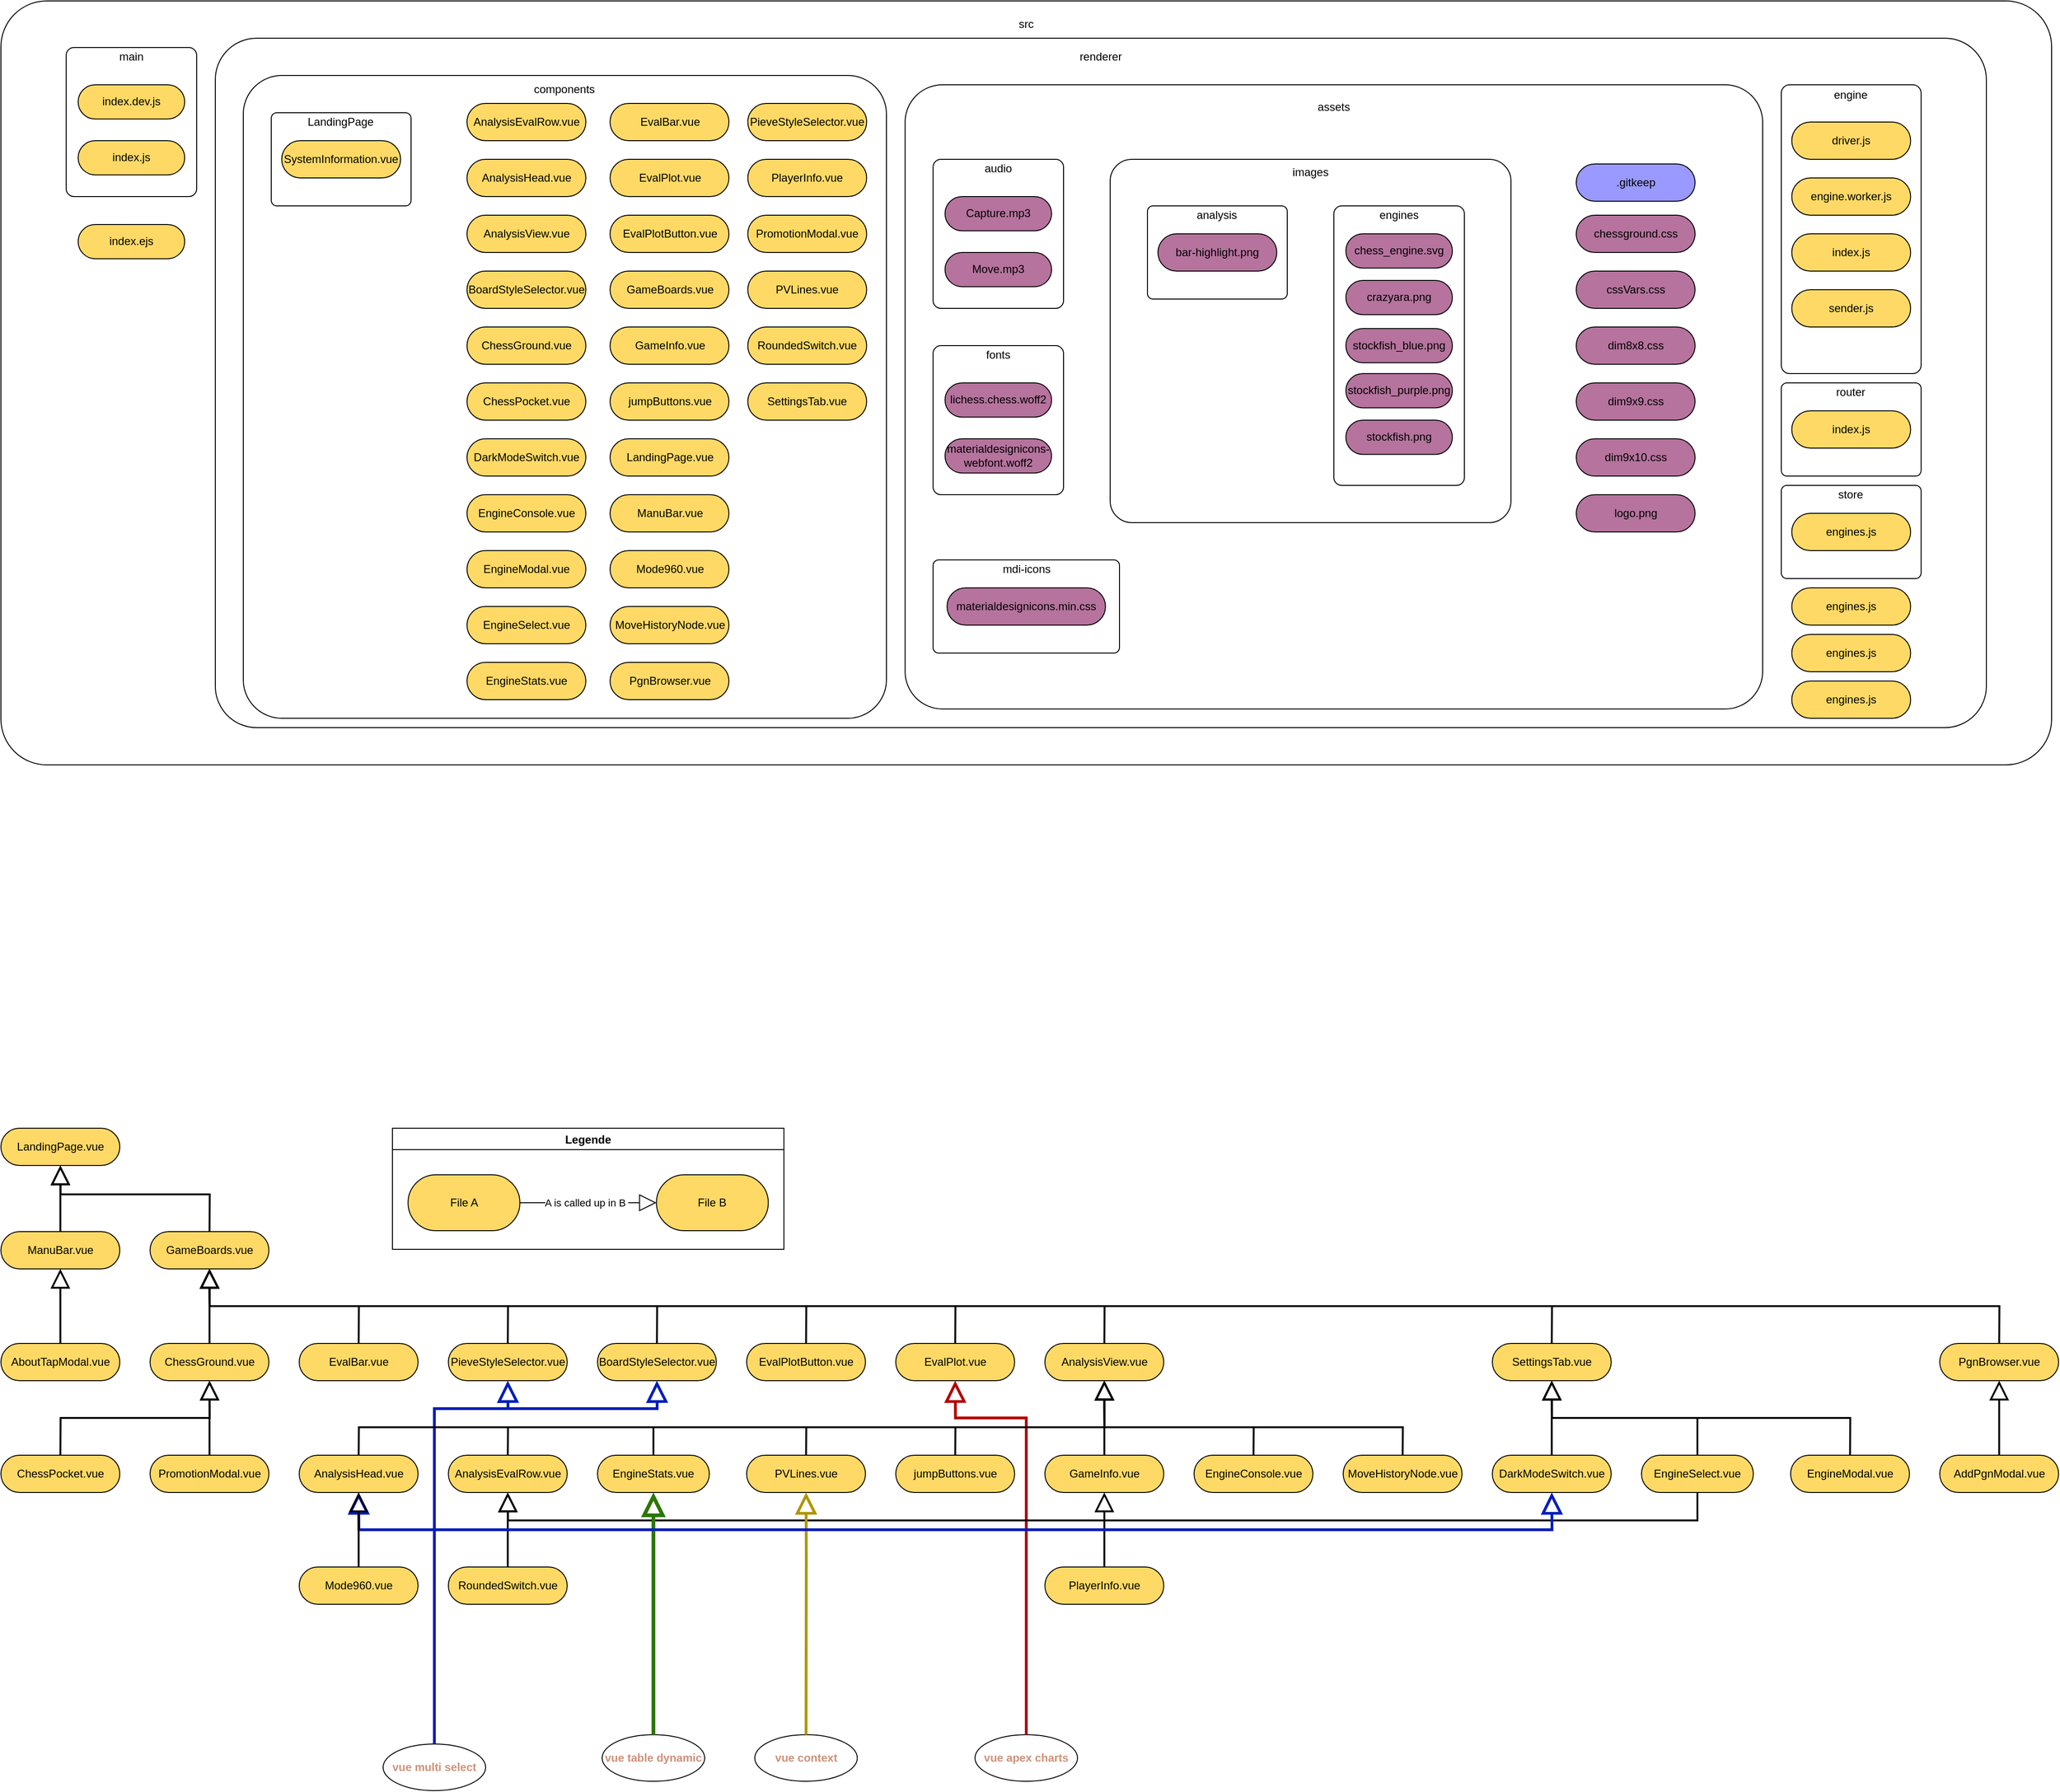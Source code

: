 <mxfile version="16.0.0" type="device"><diagram id="uIPa8uppEFrATZQQPOBG" name="Page-1"><mxGraphModel dx="2370" dy="1442" grid="1" gridSize="10" guides="1" tooltips="1" connect="1" arrows="1" fold="1" page="1" pageScale="1" pageWidth="827" pageHeight="1169" math="0" shadow="0"><root><mxCell id="0"/><mxCell id="1" parent="0"/><mxCell id="o1fImcMH-yQ7NMt-yAfx-28" value="dd" style="group" parent="1" vertex="1" connectable="0"><mxGeometry x="40" y="30" width="2200" height="820" as="geometry"/></mxCell><mxCell id="o1fImcMH-yQ7NMt-yAfx-29" value="" style="rounded=1;whiteSpace=wrap;html=1;arcSize=6;" parent="o1fImcMH-yQ7NMt-yAfx-28" vertex="1"><mxGeometry width="2200" height="820" as="geometry"/></mxCell><mxCell id="o1fImcMH-yQ7NMt-yAfx-30" value="src" style="text;html=1;strokeColor=none;fillColor=none;align=center;verticalAlign=middle;whiteSpace=wrap;rounded=0;" parent="o1fImcMH-yQ7NMt-yAfx-28" vertex="1"><mxGeometry x="359.18" y="0.01" width="1481.63" height="49.99" as="geometry"/></mxCell><mxCell id="-l9EattCF8d1hs5fJANZ-26" value="" style="group;fillColor=#FFFFFF;" parent="o1fImcMH-yQ7NMt-yAfx-28" vertex="1" connectable="0"><mxGeometry x="70" y="50" width="140" height="160" as="geometry"/></mxCell><mxCell id="-l9EattCF8d1hs5fJANZ-27" value="" style="rounded=1;whiteSpace=wrap;html=1;arcSize=6;fillColor=#FFFFFF;" parent="-l9EattCF8d1hs5fJANZ-26" vertex="1"><mxGeometry width="140" height="160" as="geometry"/></mxCell><mxCell id="-l9EattCF8d1hs5fJANZ-28" value="main" style="text;html=1;strokeColor=none;fillColor=none;align=center;verticalAlign=middle;whiteSpace=wrap;rounded=0;" parent="-l9EattCF8d1hs5fJANZ-26" vertex="1"><mxGeometry x="22.86" width="94.29" height="20" as="geometry"/></mxCell><mxCell id="-l9EattCF8d1hs5fJANZ-29" value="index.dev.js" style="rounded=1;whiteSpace=wrap;html=1;arcSize=50;fillColor=#FFD966;" parent="-l9EattCF8d1hs5fJANZ-26" vertex="1"><mxGeometry x="12.857" y="40.003" width="114.286" height="36.71" as="geometry"/></mxCell><mxCell id="-l9EattCF8d1hs5fJANZ-30" value="index.js" style="rounded=1;whiteSpace=wrap;html=1;arcSize=50;fillColor=#FFD966;" parent="-l9EattCF8d1hs5fJANZ-26" vertex="1"><mxGeometry x="12.857" y="99.996" width="114.286" height="36.71" as="geometry"/></mxCell><mxCell id="o1fImcMH-yQ7NMt-yAfx-1" value="w" style="group" parent="o1fImcMH-yQ7NMt-yAfx-28" vertex="1" connectable="0"><mxGeometry x="230" y="40" width="1900" height="740" as="geometry"/></mxCell><mxCell id="o1fImcMH-yQ7NMt-yAfx-2" value="" style="rounded=1;whiteSpace=wrap;html=1;arcSize=6;" parent="o1fImcMH-yQ7NMt-yAfx-1" vertex="1"><mxGeometry width="1900" height="740.0" as="geometry"/></mxCell><mxCell id="o1fImcMH-yQ7NMt-yAfx-3" value="renderer" style="text;html=1;strokeColor=none;fillColor=none;align=center;verticalAlign=middle;whiteSpace=wrap;rounded=0;" parent="o1fImcMH-yQ7NMt-yAfx-1" vertex="1"><mxGeometry x="310.2" y="0.01" width="1279.59" height="39.99" as="geometry"/></mxCell><mxCell id="-l9EattCF8d1hs5fJANZ-31" value="" style="group;fillColor=#FFFFFF;" parent="o1fImcMH-yQ7NMt-yAfx-1" vertex="1" connectable="0"><mxGeometry x="1680" y="480" width="150" height="100" as="geometry"/></mxCell><mxCell id="-l9EattCF8d1hs5fJANZ-32" value="" style="rounded=1;whiteSpace=wrap;html=1;arcSize=6;fillColor=#FFFFFF;" parent="-l9EattCF8d1hs5fJANZ-31" vertex="1"><mxGeometry width="150" height="100" as="geometry"/></mxCell><mxCell id="-l9EattCF8d1hs5fJANZ-33" value="store" style="text;html=1;strokeColor=none;fillColor=none;align=center;verticalAlign=middle;whiteSpace=wrap;rounded=0;" parent="-l9EattCF8d1hs5fJANZ-31" vertex="1"><mxGeometry x="24.49" width="101.02" height="20" as="geometry"/></mxCell><mxCell id="-l9EattCF8d1hs5fJANZ-34" value="engines.js" style="rounded=1;whiteSpace=wrap;html=1;arcSize=50;fillColor=#FFD966;" parent="-l9EattCF8d1hs5fJANZ-31" vertex="1"><mxGeometry x="11.25" y="30" width="127.5" height="40" as="geometry"/></mxCell><mxCell id="-l9EattCF8d1hs5fJANZ-38" value="" style="group;fillColor=#FFFFFF;" parent="o1fImcMH-yQ7NMt-yAfx-1" vertex="1" connectable="0"><mxGeometry x="1680" y="370" width="150" height="100" as="geometry"/></mxCell><mxCell id="-l9EattCF8d1hs5fJANZ-39" value="" style="rounded=1;whiteSpace=wrap;html=1;arcSize=6;fillColor=#FFFFFF;" parent="-l9EattCF8d1hs5fJANZ-38" vertex="1"><mxGeometry width="150" height="100" as="geometry"/></mxCell><mxCell id="-l9EattCF8d1hs5fJANZ-40" value="router" style="text;html=1;strokeColor=none;fillColor=none;align=center;verticalAlign=middle;whiteSpace=wrap;rounded=0;" parent="-l9EattCF8d1hs5fJANZ-38" vertex="1"><mxGeometry x="24.49" width="101.02" height="20" as="geometry"/></mxCell><mxCell id="-l9EattCF8d1hs5fJANZ-41" value="index.js" style="rounded=1;whiteSpace=wrap;html=1;arcSize=50;fillColor=#FFD966;" parent="-l9EattCF8d1hs5fJANZ-38" vertex="1"><mxGeometry x="11.25" y="30" width="127.5" height="40" as="geometry"/></mxCell><mxCell id="-l9EattCF8d1hs5fJANZ-42" value="" style="group;fillColor=#FFFFFF;" parent="o1fImcMH-yQ7NMt-yAfx-1" vertex="1" connectable="0"><mxGeometry x="1680" y="50" width="150" height="310" as="geometry"/></mxCell><mxCell id="-l9EattCF8d1hs5fJANZ-43" value="" style="rounded=1;whiteSpace=wrap;html=1;arcSize=6;fillColor=#FFFFFF;" parent="-l9EattCF8d1hs5fJANZ-42" vertex="1"><mxGeometry width="150" height="310" as="geometry"/></mxCell><mxCell id="-l9EattCF8d1hs5fJANZ-44" value="engine" style="text;html=1;strokeColor=none;fillColor=none;align=center;verticalAlign=middle;whiteSpace=wrap;rounded=0;" parent="-l9EattCF8d1hs5fJANZ-42" vertex="1"><mxGeometry x="24.49" y="0.004" width="101.02" height="21.922" as="geometry"/></mxCell><mxCell id="-l9EattCF8d1hs5fJANZ-55" value="driver.js" style="rounded=1;whiteSpace=wrap;html=1;arcSize=50;fillColor=#FFD966;" parent="-l9EattCF8d1hs5fJANZ-42" vertex="1"><mxGeometry x="11.25" y="40" width="127.5" height="40" as="geometry"/></mxCell><mxCell id="-l9EattCF8d1hs5fJANZ-56" value="engine.worker.js" style="rounded=1;whiteSpace=wrap;html=1;arcSize=50;fillColor=#FFD966;" parent="-l9EattCF8d1hs5fJANZ-42" vertex="1"><mxGeometry x="11.25" y="100" width="127.5" height="40" as="geometry"/></mxCell><mxCell id="-l9EattCF8d1hs5fJANZ-57" value="index.js" style="rounded=1;whiteSpace=wrap;html=1;arcSize=50;fillColor=#FFD966;" parent="-l9EattCF8d1hs5fJANZ-42" vertex="1"><mxGeometry x="11.25" y="160" width="127.5" height="40" as="geometry"/></mxCell><mxCell id="-l9EattCF8d1hs5fJANZ-58" value="sender.js" style="rounded=1;whiteSpace=wrap;html=1;arcSize=50;fillColor=#FFD966;" parent="-l9EattCF8d1hs5fJANZ-42" vertex="1"><mxGeometry x="11.25" y="220" width="127.5" height="40" as="geometry"/></mxCell><mxCell id="-l9EattCF8d1hs5fJANZ-94" value="" style="group;fillColor=#FFFFFF;" parent="o1fImcMH-yQ7NMt-yAfx-1" vertex="1" connectable="0"><mxGeometry x="30" y="40" width="690" height="690" as="geometry"/></mxCell><mxCell id="-l9EattCF8d1hs5fJANZ-95" value="" style="rounded=1;whiteSpace=wrap;html=1;arcSize=6;fillColor=#FFFFFF;" parent="-l9EattCF8d1hs5fJANZ-94" vertex="1"><mxGeometry width="690" height="690" as="geometry"/></mxCell><mxCell id="-l9EattCF8d1hs5fJANZ-96" value="components" style="text;html=1;strokeColor=none;fillColor=none;align=center;verticalAlign=middle;whiteSpace=wrap;rounded=0;" parent="-l9EattCF8d1hs5fJANZ-94" vertex="1"><mxGeometry x="183.37" width="323.27" height="29.99" as="geometry"/></mxCell><mxCell id="-l9EattCF8d1hs5fJANZ-65" value="AnalysisEvalRow.vue" style="rounded=1;whiteSpace=wrap;html=1;arcSize=50;fillColor=#FFD966;" parent="-l9EattCF8d1hs5fJANZ-94" vertex="1"><mxGeometry x="240" y="30" width="127.5" height="40" as="geometry"/></mxCell><mxCell id="-l9EattCF8d1hs5fJANZ-66" value="AnalysisHead.vue" style="rounded=1;whiteSpace=wrap;html=1;arcSize=50;fillColor=#FFD966;" parent="-l9EattCF8d1hs5fJANZ-94" vertex="1"><mxGeometry x="240" y="90" width="127.5" height="40" as="geometry"/></mxCell><mxCell id="-l9EattCF8d1hs5fJANZ-67" value="AnalysisView.vue" style="rounded=1;whiteSpace=wrap;html=1;arcSize=50;fillColor=#FFD966;" parent="-l9EattCF8d1hs5fJANZ-94" vertex="1"><mxGeometry x="240" y="150" width="127.5" height="40" as="geometry"/></mxCell><mxCell id="-l9EattCF8d1hs5fJANZ-68" value="BoardStyleSelector.vue" style="rounded=1;whiteSpace=wrap;html=1;arcSize=50;fillColor=#FFD966;" parent="-l9EattCF8d1hs5fJANZ-94" vertex="1"><mxGeometry x="240" y="210" width="127.5" height="40" as="geometry"/></mxCell><mxCell id="-l9EattCF8d1hs5fJANZ-69" value="ChessGround.vue" style="rounded=1;whiteSpace=wrap;html=1;arcSize=50;fillColor=#FFD966;" parent="-l9EattCF8d1hs5fJANZ-94" vertex="1"><mxGeometry x="240" y="270" width="127.5" height="40" as="geometry"/></mxCell><mxCell id="-l9EattCF8d1hs5fJANZ-70" value="ChessPocket.vue" style="rounded=1;whiteSpace=wrap;html=1;arcSize=50;fillColor=#FFD966;" parent="-l9EattCF8d1hs5fJANZ-94" vertex="1"><mxGeometry x="240" y="330" width="127.5" height="40" as="geometry"/></mxCell><mxCell id="-l9EattCF8d1hs5fJANZ-71" value="DarkModeSwitch.vue" style="rounded=1;whiteSpace=wrap;html=1;arcSize=50;fillColor=#FFD966;" parent="-l9EattCF8d1hs5fJANZ-94" vertex="1"><mxGeometry x="240" y="390" width="127.5" height="40" as="geometry"/></mxCell><mxCell id="-l9EattCF8d1hs5fJANZ-72" value="EngineConsole.vue" style="rounded=1;whiteSpace=wrap;html=1;arcSize=50;fillColor=#FFD966;" parent="-l9EattCF8d1hs5fJANZ-94" vertex="1"><mxGeometry x="240" y="450" width="127.5" height="40" as="geometry"/></mxCell><mxCell id="-l9EattCF8d1hs5fJANZ-73" value="EngineModal.vue" style="rounded=1;whiteSpace=wrap;html=1;arcSize=50;fillColor=#FFD966;" parent="-l9EattCF8d1hs5fJANZ-94" vertex="1"><mxGeometry x="240" y="510" width="127.5" height="40" as="geometry"/></mxCell><mxCell id="-l9EattCF8d1hs5fJANZ-74" value="EngineSelect.vue" style="rounded=1;whiteSpace=wrap;html=1;arcSize=50;fillColor=#FFD966;" parent="-l9EattCF8d1hs5fJANZ-94" vertex="1"><mxGeometry x="240" y="570" width="127.5" height="40" as="geometry"/></mxCell><mxCell id="-l9EattCF8d1hs5fJANZ-75" value="EngineStats.vue" style="rounded=1;whiteSpace=wrap;html=1;arcSize=50;fillColor=#FFD966;" parent="-l9EattCF8d1hs5fJANZ-94" vertex="1"><mxGeometry x="240" y="630" width="127.5" height="40" as="geometry"/></mxCell><mxCell id="-l9EattCF8d1hs5fJANZ-76" value="EvalBar.vue" style="rounded=1;whiteSpace=wrap;html=1;arcSize=50;fillColor=#FFD966;" parent="-l9EattCF8d1hs5fJANZ-94" vertex="1"><mxGeometry x="393.5" y="30" width="127.5" height="40" as="geometry"/></mxCell><mxCell id="-l9EattCF8d1hs5fJANZ-77" value="EvalPlot.vue" style="rounded=1;whiteSpace=wrap;html=1;arcSize=50;fillColor=#FFD966;" parent="-l9EattCF8d1hs5fJANZ-94" vertex="1"><mxGeometry x="393.5" y="90" width="127.5" height="40" as="geometry"/></mxCell><mxCell id="-l9EattCF8d1hs5fJANZ-78" value="EvalPlotButton.vue" style="rounded=1;whiteSpace=wrap;html=1;arcSize=50;fillColor=#FFD966;" parent="-l9EattCF8d1hs5fJANZ-94" vertex="1"><mxGeometry x="393.5" y="150" width="127.5" height="40" as="geometry"/></mxCell><mxCell id="-l9EattCF8d1hs5fJANZ-79" value="GameBoards.vue" style="rounded=1;whiteSpace=wrap;html=1;arcSize=50;fillColor=#FFD966;" parent="-l9EattCF8d1hs5fJANZ-94" vertex="1"><mxGeometry x="393.5" y="210" width="127.5" height="40" as="geometry"/></mxCell><mxCell id="-l9EattCF8d1hs5fJANZ-80" value="GameInfo.vue" style="rounded=1;whiteSpace=wrap;html=1;arcSize=50;fillColor=#FFD966;" parent="-l9EattCF8d1hs5fJANZ-94" vertex="1"><mxGeometry x="393.5" y="270" width="127.5" height="40" as="geometry"/></mxCell><mxCell id="-l9EattCF8d1hs5fJANZ-81" value="jumpButtons.vue" style="rounded=1;whiteSpace=wrap;html=1;arcSize=50;fillColor=#FFD966;" parent="-l9EattCF8d1hs5fJANZ-94" vertex="1"><mxGeometry x="393.5" y="330" width="127.5" height="40" as="geometry"/></mxCell><mxCell id="-l9EattCF8d1hs5fJANZ-82" value="LandingPage.vue" style="rounded=1;whiteSpace=wrap;html=1;arcSize=50;fillColor=#FFD966;" parent="-l9EattCF8d1hs5fJANZ-94" vertex="1"><mxGeometry x="393.5" y="390" width="127.5" height="40" as="geometry"/></mxCell><mxCell id="-l9EattCF8d1hs5fJANZ-83" value="ManuBar.vue" style="rounded=1;whiteSpace=wrap;html=1;arcSize=50;fillColor=#FFD966;" parent="-l9EattCF8d1hs5fJANZ-94" vertex="1"><mxGeometry x="393.5" y="450" width="127.5" height="40" as="geometry"/></mxCell><mxCell id="-l9EattCF8d1hs5fJANZ-84" value="Mode960.vue" style="rounded=1;whiteSpace=wrap;html=1;arcSize=50;fillColor=#FFD966;" parent="-l9EattCF8d1hs5fJANZ-94" vertex="1"><mxGeometry x="393.5" y="510" width="127.5" height="40" as="geometry"/></mxCell><mxCell id="-l9EattCF8d1hs5fJANZ-85" value="MoveHistoryNode.vue" style="rounded=1;whiteSpace=wrap;html=1;arcSize=50;fillColor=#FFD966;" parent="-l9EattCF8d1hs5fJANZ-94" vertex="1"><mxGeometry x="393.5" y="570" width="127.5" height="40" as="geometry"/></mxCell><mxCell id="-l9EattCF8d1hs5fJANZ-86" value="PgnBrowser.vue" style="rounded=1;whiteSpace=wrap;html=1;arcSize=50;fillColor=#FFD966;" parent="-l9EattCF8d1hs5fJANZ-94" vertex="1"><mxGeometry x="393.5" y="630" width="127.5" height="40" as="geometry"/></mxCell><mxCell id="-l9EattCF8d1hs5fJANZ-87" value="PieveStyleSelector.vue" style="rounded=1;whiteSpace=wrap;html=1;arcSize=50;fillColor=#FFD966;" parent="-l9EattCF8d1hs5fJANZ-94" vertex="1"><mxGeometry x="541.25" y="30" width="127.5" height="40" as="geometry"/></mxCell><mxCell id="-l9EattCF8d1hs5fJANZ-88" value="PlayerInfo.vue" style="rounded=1;whiteSpace=wrap;html=1;arcSize=50;fillColor=#FFD966;" parent="-l9EattCF8d1hs5fJANZ-94" vertex="1"><mxGeometry x="541.25" y="90" width="127.5" height="40" as="geometry"/></mxCell><mxCell id="-l9EattCF8d1hs5fJANZ-89" value="PromotionModal.vue" style="rounded=1;whiteSpace=wrap;html=1;arcSize=50;fillColor=#FFD966;" parent="-l9EattCF8d1hs5fJANZ-94" vertex="1"><mxGeometry x="541.25" y="150" width="127.5" height="40" as="geometry"/></mxCell><mxCell id="-l9EattCF8d1hs5fJANZ-90" value="PVLines.vue" style="rounded=1;whiteSpace=wrap;html=1;arcSize=50;fillColor=#FFD966;" parent="-l9EattCF8d1hs5fJANZ-94" vertex="1"><mxGeometry x="541.25" y="210" width="127.5" height="40" as="geometry"/></mxCell><mxCell id="-l9EattCF8d1hs5fJANZ-91" value="RoundedSwitch.vue" style="rounded=1;whiteSpace=wrap;html=1;arcSize=50;fillColor=#FFD966;" parent="-l9EattCF8d1hs5fJANZ-94" vertex="1"><mxGeometry x="541.25" y="270" width="127.5" height="40" as="geometry"/></mxCell><mxCell id="-l9EattCF8d1hs5fJANZ-92" value="SettingsTab.vue" style="rounded=1;whiteSpace=wrap;html=1;arcSize=50;fillColor=#FFD966;" parent="-l9EattCF8d1hs5fJANZ-94" vertex="1"><mxGeometry x="541.25" y="330" width="127.5" height="40" as="geometry"/></mxCell><mxCell id="-l9EattCF8d1hs5fJANZ-60" value="" style="group;fillColor=#FFFFFF;" parent="-l9EattCF8d1hs5fJANZ-94" vertex="1" connectable="0"><mxGeometry x="30" y="40" width="150" height="100" as="geometry"/></mxCell><mxCell id="-l9EattCF8d1hs5fJANZ-61" value="" style="rounded=1;whiteSpace=wrap;html=1;arcSize=6;fillColor=#FFFFFF;" parent="-l9EattCF8d1hs5fJANZ-60" vertex="1"><mxGeometry width="150" height="100" as="geometry"/></mxCell><mxCell id="-l9EattCF8d1hs5fJANZ-62" value="LandingPage" style="text;html=1;strokeColor=none;fillColor=none;align=center;verticalAlign=middle;whiteSpace=wrap;rounded=0;" parent="-l9EattCF8d1hs5fJANZ-60" vertex="1"><mxGeometry x="24.49" width="101.02" height="20" as="geometry"/></mxCell><mxCell id="-l9EattCF8d1hs5fJANZ-63" value="SystemInformation.vue" style="rounded=1;whiteSpace=wrap;html=1;arcSize=50;fillColor=#FFD966;" parent="-l9EattCF8d1hs5fJANZ-60" vertex="1"><mxGeometry x="11.25" y="30" width="127.5" height="40" as="geometry"/></mxCell><mxCell id="-l9EattCF8d1hs5fJANZ-173" value="" style="group;fillColor=#FFFFFF;" parent="o1fImcMH-yQ7NMt-yAfx-1" vertex="1" connectable="0"><mxGeometry x="740" y="50" width="920" height="670" as="geometry"/></mxCell><mxCell id="-l9EattCF8d1hs5fJANZ-174" value="" style="rounded=1;whiteSpace=wrap;html=1;arcSize=6;fillColor=#FFFFFF;" parent="-l9EattCF8d1hs5fJANZ-173" vertex="1"><mxGeometry width="920" height="670" as="geometry"/></mxCell><mxCell id="-l9EattCF8d1hs5fJANZ-175" value="assets" style="text;html=1;strokeColor=none;fillColor=none;align=center;verticalAlign=middle;whiteSpace=wrap;rounded=0;" parent="-l9EattCF8d1hs5fJANZ-173" vertex="1"><mxGeometry x="150.204" y="0.008" width="619.592" height="47.38" as="geometry"/></mxCell><mxCell id="-l9EattCF8d1hs5fJANZ-132" value="" style="group;fillColor=#FFFFFF;" parent="-l9EattCF8d1hs5fJANZ-173" vertex="1" connectable="0"><mxGeometry x="30" y="80" width="140" height="160" as="geometry"/></mxCell><mxCell id="-l9EattCF8d1hs5fJANZ-133" value="" style="rounded=1;whiteSpace=wrap;html=1;arcSize=6;fillColor=#FFFFFF;" parent="-l9EattCF8d1hs5fJANZ-132" vertex="1"><mxGeometry width="140" height="160" as="geometry"/></mxCell><mxCell id="-l9EattCF8d1hs5fJANZ-134" value="audio" style="text;html=1;strokeColor=none;fillColor=none;align=center;verticalAlign=middle;whiteSpace=wrap;rounded=0;" parent="-l9EattCF8d1hs5fJANZ-132" vertex="1"><mxGeometry x="22.86" width="94.29" height="20" as="geometry"/></mxCell><mxCell id="-l9EattCF8d1hs5fJANZ-135" value="Capture.mp3" style="rounded=1;whiteSpace=wrap;html=1;arcSize=50;fillColor=#B5739D;" parent="-l9EattCF8d1hs5fJANZ-132" vertex="1"><mxGeometry x="12.857" y="40.003" width="114.286" height="36.71" as="geometry"/></mxCell><mxCell id="-l9EattCF8d1hs5fJANZ-136" value="Move.mp3" style="rounded=1;whiteSpace=wrap;html=1;arcSize=50;fillColor=#B5739D;" parent="-l9EattCF8d1hs5fJANZ-132" vertex="1"><mxGeometry x="12.857" y="99.996" width="114.286" height="36.71" as="geometry"/></mxCell><mxCell id="-l9EattCF8d1hs5fJANZ-142" value="" style="group;fillColor=#FFFFFF;" parent="-l9EattCF8d1hs5fJANZ-173" vertex="1" connectable="0"><mxGeometry x="30" y="280" width="140" height="160" as="geometry"/></mxCell><mxCell id="-l9EattCF8d1hs5fJANZ-143" value="" style="rounded=1;whiteSpace=wrap;html=1;arcSize=6;fillColor=#FFFFFF;" parent="-l9EattCF8d1hs5fJANZ-142" vertex="1"><mxGeometry width="140" height="160" as="geometry"/></mxCell><mxCell id="-l9EattCF8d1hs5fJANZ-144" value="fonts" style="text;html=1;strokeColor=none;fillColor=none;align=center;verticalAlign=middle;whiteSpace=wrap;rounded=0;" parent="-l9EattCF8d1hs5fJANZ-142" vertex="1"><mxGeometry x="22.86" width="94.29" height="20" as="geometry"/></mxCell><mxCell id="-l9EattCF8d1hs5fJANZ-145" value="lichess.chess.woff2" style="rounded=1;whiteSpace=wrap;html=1;arcSize=50;fillColor=#B5739D;" parent="-l9EattCF8d1hs5fJANZ-142" vertex="1"><mxGeometry x="12.857" y="40.003" width="114.286" height="36.71" as="geometry"/></mxCell><mxCell id="-l9EattCF8d1hs5fJANZ-146" value="materialdesignicons-webfont.woff2" style="rounded=1;whiteSpace=wrap;html=1;arcSize=50;fillColor=#B5739D;" parent="-l9EattCF8d1hs5fJANZ-142" vertex="1"><mxGeometry x="12.857" y="99.996" width="114.286" height="36.71" as="geometry"/></mxCell><mxCell id="-l9EattCF8d1hs5fJANZ-170" value="" style="group;fillColor=#FFFFFF;" parent="-l9EattCF8d1hs5fJANZ-173" vertex="1" connectable="0"><mxGeometry x="220" y="80" width="430" height="390" as="geometry"/></mxCell><mxCell id="-l9EattCF8d1hs5fJANZ-171" value="" style="rounded=1;whiteSpace=wrap;html=1;arcSize=6;fillColor=#FFFFFF;" parent="-l9EattCF8d1hs5fJANZ-170" vertex="1"><mxGeometry width="430" height="390" as="geometry"/></mxCell><mxCell id="-l9EattCF8d1hs5fJANZ-172" value="images" style="text;html=1;strokeColor=none;fillColor=none;align=center;verticalAlign=middle;whiteSpace=wrap;rounded=0;" parent="-l9EattCF8d1hs5fJANZ-170" vertex="1"><mxGeometry x="70.204" y="0.005" width="289.592" height="27.58" as="geometry"/></mxCell><mxCell id="-l9EattCF8d1hs5fJANZ-160" value="" style="group;fillColor=#FFFFFF;" parent="-l9EattCF8d1hs5fJANZ-170" vertex="1" connectable="0"><mxGeometry x="240" y="50" width="140" height="300" as="geometry"/></mxCell><mxCell id="-l9EattCF8d1hs5fJANZ-161" value="" style="rounded=1;whiteSpace=wrap;html=1;arcSize=6;fillColor=#FFFFFF;" parent="-l9EattCF8d1hs5fJANZ-160" vertex="1"><mxGeometry width="140" height="300" as="geometry"/></mxCell><mxCell id="-l9EattCF8d1hs5fJANZ-162" value="engines" style="text;html=1;strokeColor=none;fillColor=none;align=center;verticalAlign=middle;whiteSpace=wrap;rounded=0;" parent="-l9EattCF8d1hs5fJANZ-160" vertex="1"><mxGeometry x="22.86" width="94.29" height="20" as="geometry"/></mxCell><mxCell id="-l9EattCF8d1hs5fJANZ-165" value="chess_engine.svg" style="rounded=1;whiteSpace=wrap;html=1;arcSize=50;fillColor=#B5739D;" parent="-l9EattCF8d1hs5fJANZ-160" vertex="1"><mxGeometry x="12.857" y="30.003" width="114.286" height="36.71" as="geometry"/></mxCell><mxCell id="-l9EattCF8d1hs5fJANZ-166" value="crazyara.png" style="rounded=1;whiteSpace=wrap;html=1;arcSize=50;fillColor=#B5739D;" parent="-l9EattCF8d1hs5fJANZ-160" vertex="1"><mxGeometry x="12.857" y="80.003" width="114.286" height="36.71" as="geometry"/></mxCell><mxCell id="-l9EattCF8d1hs5fJANZ-167" value="stockfish_blue.png" style="rounded=1;whiteSpace=wrap;html=1;arcSize=50;fillColor=#B5739D;" parent="-l9EattCF8d1hs5fJANZ-160" vertex="1"><mxGeometry x="12.857" y="131.643" width="114.286" height="36.71" as="geometry"/></mxCell><mxCell id="-l9EattCF8d1hs5fJANZ-168" value="stockfish_purple.png" style="rounded=1;whiteSpace=wrap;html=1;arcSize=50;fillColor=#B5739D;" parent="-l9EattCF8d1hs5fJANZ-160" vertex="1"><mxGeometry x="12.867" y="180.003" width="114.286" height="36.71" as="geometry"/></mxCell><mxCell id="-l9EattCF8d1hs5fJANZ-169" value="stockfish.png" style="rounded=1;whiteSpace=wrap;html=1;arcSize=50;fillColor=#B5739D;" parent="-l9EattCF8d1hs5fJANZ-160" vertex="1"><mxGeometry x="12.857" y="230.003" width="114.286" height="36.71" as="geometry"/></mxCell><mxCell id="-l9EattCF8d1hs5fJANZ-151" value="" style="group;fillColor=#FFFFFF;" parent="-l9EattCF8d1hs5fJANZ-170" vertex="1" connectable="0"><mxGeometry x="40" y="50" width="150" height="100" as="geometry"/></mxCell><mxCell id="-l9EattCF8d1hs5fJANZ-152" value="" style="rounded=1;whiteSpace=wrap;html=1;arcSize=6;fillColor=#FFFFFF;" parent="-l9EattCF8d1hs5fJANZ-151" vertex="1"><mxGeometry width="150" height="100" as="geometry"/></mxCell><mxCell id="-l9EattCF8d1hs5fJANZ-153" value="analysis" style="text;html=1;strokeColor=none;fillColor=none;align=center;verticalAlign=middle;whiteSpace=wrap;rounded=0;" parent="-l9EattCF8d1hs5fJANZ-151" vertex="1"><mxGeometry x="24.49" width="101.02" height="20" as="geometry"/></mxCell><mxCell id="-l9EattCF8d1hs5fJANZ-154" value="bar-highlight.png" style="rounded=1;whiteSpace=wrap;html=1;arcSize=50;fillColor=#B5739D;" parent="-l9EattCF8d1hs5fJANZ-151" vertex="1"><mxGeometry x="11.25" y="30" width="127.5" height="40" as="geometry"/></mxCell><mxCell id="-l9EattCF8d1hs5fJANZ-147" value="" style="group;fillColor=#FFFFFF;" parent="-l9EattCF8d1hs5fJANZ-173" vertex="1" connectable="0"><mxGeometry x="30" y="510" width="200" height="100" as="geometry"/></mxCell><mxCell id="-l9EattCF8d1hs5fJANZ-148" value="" style="rounded=1;whiteSpace=wrap;html=1;arcSize=6;fillColor=#FFFFFF;" parent="-l9EattCF8d1hs5fJANZ-147" vertex="1"><mxGeometry width="200" height="100" as="geometry"/></mxCell><mxCell id="-l9EattCF8d1hs5fJANZ-149" value="mdi-icons" style="text;html=1;strokeColor=none;fillColor=none;align=center;verticalAlign=middle;whiteSpace=wrap;rounded=0;" parent="-l9EattCF8d1hs5fJANZ-147" vertex="1"><mxGeometry x="32.653" width="134.693" height="20" as="geometry"/></mxCell><mxCell id="-l9EattCF8d1hs5fJANZ-150" value="materialdesignicons.min.css" style="rounded=1;whiteSpace=wrap;html=1;arcSize=50;fillColor=#B5739D;" parent="-l9EattCF8d1hs5fJANZ-147" vertex="1"><mxGeometry x="15" y="30" width="170" height="40" as="geometry"/></mxCell><mxCell id="-l9EattCF8d1hs5fJANZ-176" value=".gitkeep" style="rounded=1;whiteSpace=wrap;html=1;arcSize=50;fillColor=#9999FF;" parent="-l9EattCF8d1hs5fJANZ-173" vertex="1"><mxGeometry x="720" y="85" width="127.5" height="40" as="geometry"/></mxCell><mxCell id="-l9EattCF8d1hs5fJANZ-177" value="chessground.css" style="rounded=1;whiteSpace=wrap;html=1;arcSize=50;fillColor=#B5739D;" parent="-l9EattCF8d1hs5fJANZ-173" vertex="1"><mxGeometry x="720" y="140" width="127.5" height="40" as="geometry"/></mxCell><mxCell id="-l9EattCF8d1hs5fJANZ-178" value="cssVars.css" style="rounded=1;whiteSpace=wrap;html=1;arcSize=50;fillColor=#B5739D;" parent="-l9EattCF8d1hs5fJANZ-173" vertex="1"><mxGeometry x="720" y="200" width="127.5" height="40" as="geometry"/></mxCell><mxCell id="-l9EattCF8d1hs5fJANZ-179" value="dim8x8.css" style="rounded=1;whiteSpace=wrap;html=1;arcSize=50;fillColor=#B5739D;" parent="-l9EattCF8d1hs5fJANZ-173" vertex="1"><mxGeometry x="720" y="260" width="127.5" height="40" as="geometry"/></mxCell><mxCell id="-l9EattCF8d1hs5fJANZ-180" value="dim9x9.css" style="rounded=1;whiteSpace=wrap;html=1;arcSize=50;fillColor=#B5739D;" parent="-l9EattCF8d1hs5fJANZ-173" vertex="1"><mxGeometry x="720" y="320" width="127.5" height="40" as="geometry"/></mxCell><mxCell id="-l9EattCF8d1hs5fJANZ-181" value="dim9x10.css" style="rounded=1;whiteSpace=wrap;html=1;arcSize=50;fillColor=#B5739D;" parent="-l9EattCF8d1hs5fJANZ-173" vertex="1"><mxGeometry x="720" y="380" width="127.5" height="40" as="geometry"/></mxCell><mxCell id="-l9EattCF8d1hs5fJANZ-182" value="logo.png" style="rounded=1;whiteSpace=wrap;html=1;arcSize=50;fillColor=#B5739D;" parent="-l9EattCF8d1hs5fJANZ-173" vertex="1"><mxGeometry x="720" y="440" width="127.5" height="40" as="geometry"/></mxCell><mxCell id="o1fImcMH-yQ7NMt-yAfx-14" value="engines.js" style="rounded=1;whiteSpace=wrap;html=1;arcSize=50;fillColor=#FFD966;" parent="o1fImcMH-yQ7NMt-yAfx-1" vertex="1"><mxGeometry x="1691.25" y="590" width="127.5" height="40" as="geometry"/></mxCell><mxCell id="o1fImcMH-yQ7NMt-yAfx-15" value="engines.js" style="rounded=1;whiteSpace=wrap;html=1;arcSize=50;fillColor=#FFD966;" parent="o1fImcMH-yQ7NMt-yAfx-1" vertex="1"><mxGeometry x="1691.25" y="640" width="127.5" height="40" as="geometry"/></mxCell><mxCell id="o1fImcMH-yQ7NMt-yAfx-16" value="engines.js" style="rounded=1;whiteSpace=wrap;html=1;arcSize=50;fillColor=#FFD966;" parent="o1fImcMH-yQ7NMt-yAfx-1" vertex="1"><mxGeometry x="1691.25" y="690" width="127.5" height="40" as="geometry"/></mxCell><mxCell id="o1fImcMH-yQ7NMt-yAfx-27" value="index.ejs" style="rounded=1;whiteSpace=wrap;html=1;arcSize=50;fillColor=#FFD966;" parent="o1fImcMH-yQ7NMt-yAfx-28" vertex="1"><mxGeometry x="82.857" y="239.996" width="114.286" height="36.71" as="geometry"/></mxCell><mxCell id="dW_-nelD35zys4A9A9QJ-1" value="Legende" style="swimlane;" parent="1" vertex="1"><mxGeometry x="460" y="1240" width="420" height="130" as="geometry"/></mxCell><mxCell id="dW_-nelD35zys4A9A9QJ-5" value="File A" style="rounded=1;whiteSpace=wrap;html=1;arcSize=50;fillColor=#FFD966;" parent="dW_-nelD35zys4A9A9QJ-1" vertex="1"><mxGeometry x="16.75" y="50" width="120" height="60" as="geometry"/></mxCell><mxCell id="dW_-nelD35zys4A9A9QJ-6" value="File B" style="rounded=1;whiteSpace=wrap;html=1;arcSize=50;fillColor=#FFD966;" parent="dW_-nelD35zys4A9A9QJ-1" vertex="1"><mxGeometry x="283.25" y="50" width="120" height="60" as="geometry"/></mxCell><mxCell id="dW_-nelD35zys4A9A9QJ-7" value="A is called up in B&amp;nbsp;" style="endArrow=block;endSize=16;endFill=0;html=1;rounded=0;exitX=1;exitY=0.5;exitDx=0;exitDy=0;entryX=0;entryY=0.5;entryDx=0;entryDy=0;" parent="dW_-nelD35zys4A9A9QJ-1" source="dW_-nelD35zys4A9A9QJ-5" target="dW_-nelD35zys4A9A9QJ-6" edge="1"><mxGeometry x="-0.03" width="160" relative="1" as="geometry"><mxPoint x="453.25" y="90" as="sourcePoint"/><mxPoint x="253.25" y="80" as="targetPoint"/><mxPoint as="offset"/></mxGeometry></mxCell><mxCell id="dW_-nelD35zys4A9A9QJ-8" value="AnalysisEvalRow.vue" style="rounded=1;whiteSpace=wrap;html=1;arcSize=50;fillColor=#FFD966;" parent="1" vertex="1"><mxGeometry x="520" y="1591" width="127.5" height="40" as="geometry"/></mxCell><mxCell id="dW_-nelD35zys4A9A9QJ-9" value="AnalysisHead.vue" style="rounded=1;whiteSpace=wrap;html=1;arcSize=50;fillColor=#FFD966;" parent="1" vertex="1"><mxGeometry x="360" y="1591" width="127.5" height="40" as="geometry"/></mxCell><mxCell id="dW_-nelD35zys4A9A9QJ-10" value="AnalysisView.vue" style="rounded=1;whiteSpace=wrap;html=1;arcSize=50;fillColor=#FFD966;" parent="1" vertex="1"><mxGeometry x="1160" y="1471" width="127.5" height="40" as="geometry"/></mxCell><mxCell id="dW_-nelD35zys4A9A9QJ-11" value="BoardStyleSelector.vue" style="rounded=1;whiteSpace=wrap;html=1;arcSize=50;fillColor=#FFD966;" parent="1" vertex="1"><mxGeometry x="680" y="1471" width="127.5" height="40" as="geometry"/></mxCell><mxCell id="dW_-nelD35zys4A9A9QJ-12" value="ChessGround.vue" style="rounded=1;whiteSpace=wrap;html=1;arcSize=50;fillColor=#FFD966;" parent="1" vertex="1"><mxGeometry x="200" y="1471" width="127.5" height="40" as="geometry"/></mxCell><mxCell id="dW_-nelD35zys4A9A9QJ-13" value="ChessPocket.vue" style="rounded=1;whiteSpace=wrap;html=1;arcSize=50;fillColor=#FFD966;" parent="1" vertex="1"><mxGeometry x="40" y="1591" width="127.5" height="40" as="geometry"/></mxCell><mxCell id="dW_-nelD35zys4A9A9QJ-14" value="DarkModeSwitch.vue" style="rounded=1;whiteSpace=wrap;html=1;arcSize=50;fillColor=#FFD966;" parent="1" vertex="1"><mxGeometry x="1640" y="1591" width="127.5" height="40" as="geometry"/></mxCell><mxCell id="dW_-nelD35zys4A9A9QJ-15" value="EngineConsole.vue" style="rounded=1;whiteSpace=wrap;html=1;arcSize=50;fillColor=#FFD966;" parent="1" vertex="1"><mxGeometry x="1320" y="1591" width="127.5" height="40" as="geometry"/></mxCell><mxCell id="dW_-nelD35zys4A9A9QJ-16" value="EngineModal.vue" style="rounded=1;whiteSpace=wrap;html=1;arcSize=50;fillColor=#FFD966;" parent="1" vertex="1"><mxGeometry x="1960" y="1591" width="127.5" height="40" as="geometry"/></mxCell><mxCell id="dW_-nelD35zys4A9A9QJ-17" value="EngineSelect.vue" style="rounded=1;whiteSpace=wrap;html=1;arcSize=50;fillColor=#FFD966;" parent="1" vertex="1"><mxGeometry x="1800" y="1591" width="120" height="40" as="geometry"/></mxCell><mxCell id="dW_-nelD35zys4A9A9QJ-18" value="EngineStats.vue" style="rounded=1;whiteSpace=wrap;html=1;arcSize=50;fillColor=#FFD966;" parent="1" vertex="1"><mxGeometry x="680" y="1591" width="120" height="40" as="geometry"/></mxCell><mxCell id="dW_-nelD35zys4A9A9QJ-19" value="EvalBar.vue" style="rounded=1;whiteSpace=wrap;html=1;arcSize=50;fillColor=#FFD966;" parent="1" vertex="1"><mxGeometry x="360" y="1471" width="127.5" height="40" as="geometry"/></mxCell><mxCell id="dW_-nelD35zys4A9A9QJ-20" value="EvalPlot.vue" style="rounded=1;whiteSpace=wrap;html=1;arcSize=50;fillColor=#FFD966;" parent="1" vertex="1"><mxGeometry x="1000" y="1471" width="127.5" height="40" as="geometry"/></mxCell><mxCell id="dW_-nelD35zys4A9A9QJ-21" value="EvalPlotButton.vue" style="rounded=1;whiteSpace=wrap;html=1;arcSize=50;fillColor=#FFD966;" parent="1" vertex="1"><mxGeometry x="840" y="1471" width="127.5" height="40" as="geometry"/></mxCell><mxCell id="dW_-nelD35zys4A9A9QJ-22" value="GameBoards.vue" style="rounded=1;whiteSpace=wrap;html=1;arcSize=50;fillColor=#FFD966;" parent="1" vertex="1"><mxGeometry x="200" y="1351" width="127.5" height="40" as="geometry"/></mxCell><mxCell id="dW_-nelD35zys4A9A9QJ-23" value="GameInfo.vue" style="rounded=1;whiteSpace=wrap;html=1;arcSize=50;fillColor=#FFD966;" parent="1" vertex="1"><mxGeometry x="1160" y="1591" width="127.5" height="40" as="geometry"/></mxCell><mxCell id="dW_-nelD35zys4A9A9QJ-24" value="jumpButtons.vue" style="rounded=1;whiteSpace=wrap;html=1;arcSize=50;fillColor=#FFD966;" parent="1" vertex="1"><mxGeometry x="1000" y="1591" width="127.5" height="40" as="geometry"/></mxCell><mxCell id="dW_-nelD35zys4A9A9QJ-25" value="LandingPage.vue" style="rounded=1;whiteSpace=wrap;html=1;arcSize=50;fillColor=#FFD966;" parent="1" vertex="1"><mxGeometry x="40" y="1240" width="127.5" height="40" as="geometry"/></mxCell><mxCell id="dW_-nelD35zys4A9A9QJ-26" value="ManuBar.vue" style="rounded=1;whiteSpace=wrap;html=1;arcSize=50;fillColor=#FFD966;" parent="1" vertex="1"><mxGeometry x="40" y="1351" width="127.5" height="40" as="geometry"/></mxCell><mxCell id="dW_-nelD35zys4A9A9QJ-27" value="Mode960.vue" style="rounded=1;whiteSpace=wrap;html=1;arcSize=50;fillColor=#FFD966;" parent="1" vertex="1"><mxGeometry x="360" y="1711" width="127.5" height="40" as="geometry"/></mxCell><mxCell id="dW_-nelD35zys4A9A9QJ-28" value="MoveHistoryNode.vue" style="rounded=1;whiteSpace=wrap;html=1;arcSize=50;fillColor=#FFD966;" parent="1" vertex="1"><mxGeometry x="1480" y="1591" width="127.5" height="40" as="geometry"/></mxCell><mxCell id="dW_-nelD35zys4A9A9QJ-29" value="PgnBrowser.vue" style="rounded=1;whiteSpace=wrap;html=1;arcSize=50;fillColor=#FFD966;" parent="1" vertex="1"><mxGeometry x="2120" y="1471" width="127.5" height="40" as="geometry"/></mxCell><mxCell id="dW_-nelD35zys4A9A9QJ-30" value="PieveStyleSelector.vue" style="rounded=1;whiteSpace=wrap;html=1;arcSize=50;fillColor=#FFD966;" parent="1" vertex="1"><mxGeometry x="520" y="1471" width="127.5" height="40" as="geometry"/></mxCell><mxCell id="dW_-nelD35zys4A9A9QJ-31" value="PlayerInfo.vue" style="rounded=1;whiteSpace=wrap;html=1;arcSize=50;fillColor=#FFD966;" parent="1" vertex="1"><mxGeometry x="1160" y="1711" width="127.5" height="40" as="geometry"/></mxCell><mxCell id="dW_-nelD35zys4A9A9QJ-32" value="PromotionModal.vue" style="rounded=1;whiteSpace=wrap;html=1;arcSize=50;fillColor=#FFD966;" parent="1" vertex="1"><mxGeometry x="200" y="1591" width="127.5" height="40" as="geometry"/></mxCell><mxCell id="dW_-nelD35zys4A9A9QJ-33" value="PVLines.vue" style="rounded=1;whiteSpace=wrap;html=1;arcSize=50;fillColor=#FFD966;" parent="1" vertex="1"><mxGeometry x="840" y="1591" width="127.5" height="40" as="geometry"/></mxCell><mxCell id="dW_-nelD35zys4A9A9QJ-34" value="RoundedSwitch.vue" style="rounded=1;whiteSpace=wrap;html=1;arcSize=50;fillColor=#FFD966;" parent="1" vertex="1"><mxGeometry x="520" y="1711" width="127.5" height="40" as="geometry"/></mxCell><mxCell id="dW_-nelD35zys4A9A9QJ-35" value="SettingsTab.vue" style="rounded=1;whiteSpace=wrap;html=1;arcSize=50;fillColor=#FFD966;" parent="1" vertex="1"><mxGeometry x="1640" y="1471" width="127.5" height="40" as="geometry"/></mxCell><mxCell id="dW_-nelD35zys4A9A9QJ-36" value="" style="endArrow=block;endSize=16;endFill=0;html=1;rounded=0;exitX=0.5;exitY=0;exitDx=0;exitDy=0;entryX=0.5;entryY=1;entryDx=0;entryDy=0;strokeWidth=2;" parent="1" source="dW_-nelD35zys4A9A9QJ-26" target="dW_-nelD35zys4A9A9QJ-25" edge="1"><mxGeometry width="160" relative="1" as="geometry"><mxPoint x="104" y="1351" as="sourcePoint"/><mxPoint x="140" y="1301" as="targetPoint"/></mxGeometry></mxCell><mxCell id="dW_-nelD35zys4A9A9QJ-38" value="" style="endArrow=block;endSize=16;endFill=0;html=1;rounded=0;exitX=0.5;exitY=0;exitDx=0;exitDy=0;entryX=0.5;entryY=1;entryDx=0;entryDy=0;strokeWidth=2;" parent="1" source="dW_-nelD35zys4A9A9QJ-22" target="dW_-nelD35zys4A9A9QJ-25" edge="1"><mxGeometry width="160" relative="1" as="geometry"><mxPoint x="113.75" y="1361" as="sourcePoint"/><mxPoint x="260" y="1281" as="targetPoint"/><Array as="points"><mxPoint x="264" y="1311"/><mxPoint x="104" y="1311"/></Array></mxGeometry></mxCell><mxCell id="dW_-nelD35zys4A9A9QJ-39" value="&lt;font color=&quot;#ce9178&quot;&gt;&lt;b&gt;vue apex charts&lt;/b&gt;&lt;/font&gt;" style="ellipse;whiteSpace=wrap;html=1;" parent="1" vertex="1"><mxGeometry x="1085" y="1891" width="110" height="50" as="geometry"/></mxCell><mxCell id="dW_-nelD35zys4A9A9QJ-40" value="&lt;font color=&quot;#ce9178&quot;&gt;&lt;b&gt;vue multi select&lt;/b&gt;&lt;/font&gt;" style="ellipse;whiteSpace=wrap;html=1;" parent="1" vertex="1"><mxGeometry x="450" y="1901" width="110" height="50" as="geometry"/></mxCell><mxCell id="dW_-nelD35zys4A9A9QJ-41" value="" style="endArrow=block;endSize=16;endFill=0;html=1;rounded=0;entryX=0.5;entryY=1;entryDx=0;entryDy=0;exitX=0.5;exitY=0;exitDx=0;exitDy=0;strokeWidth=2;" parent="1" source="dW_-nelD35zys4A9A9QJ-29" target="dW_-nelD35zys4A9A9QJ-22" edge="1"><mxGeometry width="160" relative="1" as="geometry"><mxPoint x="210" y="1421" as="sourcePoint"/><mxPoint x="113.75" y="1290" as="targetPoint"/><Array as="points"><mxPoint x="2184" y="1431"/><mxPoint x="264" y="1431"/></Array></mxGeometry></mxCell><mxCell id="dW_-nelD35zys4A9A9QJ-42" value="" style="endArrow=block;endSize=16;endFill=0;html=1;rounded=0;entryX=0.5;entryY=1;entryDx=0;entryDy=0;exitX=0.5;exitY=0;exitDx=0;exitDy=0;strokeWidth=2;" parent="1" source="dW_-nelD35zys4A9A9QJ-19" target="dW_-nelD35zys4A9A9QJ-22" edge="1"><mxGeometry width="160" relative="1" as="geometry"><mxPoint x="113.75" y="1481" as="sourcePoint"/><mxPoint x="273.75" y="1401" as="targetPoint"/><Array as="points"><mxPoint x="424" y="1431"/><mxPoint x="264" y="1431"/></Array></mxGeometry></mxCell><mxCell id="dW_-nelD35zys4A9A9QJ-43" value="" style="endArrow=block;endSize=16;endFill=0;html=1;rounded=0;entryX=0.5;entryY=1;entryDx=0;entryDy=0;exitX=0.5;exitY=0;exitDx=0;exitDy=0;strokeWidth=2;" parent="1" source="dW_-nelD35zys4A9A9QJ-12" target="dW_-nelD35zys4A9A9QJ-22" edge="1"><mxGeometry width="160" relative="1" as="geometry"><mxPoint x="123.75" y="1491" as="sourcePoint"/><mxPoint x="283.75" y="1411" as="targetPoint"/><Array as="points"/></mxGeometry></mxCell><mxCell id="dW_-nelD35zys4A9A9QJ-44" value="" style="endArrow=block;endSize=16;endFill=0;html=1;rounded=0;entryX=0.5;entryY=1;entryDx=0;entryDy=0;exitX=0.5;exitY=0;exitDx=0;exitDy=0;strokeWidth=2;" parent="1" source="dW_-nelD35zys4A9A9QJ-30" target="dW_-nelD35zys4A9A9QJ-22" edge="1"><mxGeometry width="160" relative="1" as="geometry"><mxPoint x="133.75" y="1501" as="sourcePoint"/><mxPoint x="293.75" y="1421" as="targetPoint"/><Array as="points"><mxPoint x="584" y="1431"/><mxPoint x="264" y="1431"/></Array></mxGeometry></mxCell><mxCell id="dW_-nelD35zys4A9A9QJ-45" value="" style="endArrow=block;endSize=16;endFill=0;html=1;rounded=0;entryX=0.5;entryY=1;entryDx=0;entryDy=0;exitX=0.5;exitY=0;exitDx=0;exitDy=0;strokeWidth=2;" parent="1" source="dW_-nelD35zys4A9A9QJ-11" target="dW_-nelD35zys4A9A9QJ-22" edge="1"><mxGeometry width="160" relative="1" as="geometry"><mxPoint x="143.75" y="1511" as="sourcePoint"/><mxPoint x="303.75" y="1431" as="targetPoint"/><Array as="points"><mxPoint x="744" y="1431"/><mxPoint x="264" y="1431"/></Array></mxGeometry></mxCell><mxCell id="dW_-nelD35zys4A9A9QJ-46" value="" style="endArrow=block;endSize=16;endFill=0;html=1;rounded=0;entryX=0.5;entryY=1;entryDx=0;entryDy=0;exitX=0.5;exitY=0;exitDx=0;exitDy=0;strokeWidth=2;" parent="1" source="dW_-nelD35zys4A9A9QJ-21" target="dW_-nelD35zys4A9A9QJ-22" edge="1"><mxGeometry width="160" relative="1" as="geometry"><mxPoint x="153.75" y="1521" as="sourcePoint"/><mxPoint x="313.75" y="1441" as="targetPoint"/><Array as="points"><mxPoint x="904" y="1431"/><mxPoint x="264" y="1431"/></Array></mxGeometry></mxCell><mxCell id="dW_-nelD35zys4A9A9QJ-47" value="" style="endArrow=block;endSize=16;endFill=0;html=1;rounded=0;entryX=0.5;entryY=1;entryDx=0;entryDy=0;exitX=0.5;exitY=0;exitDx=0;exitDy=0;strokeWidth=2;" parent="1" source="dW_-nelD35zys4A9A9QJ-20" target="dW_-nelD35zys4A9A9QJ-22" edge="1"><mxGeometry width="160" relative="1" as="geometry"><mxPoint x="163.75" y="1531" as="sourcePoint"/><mxPoint x="323.75" y="1451" as="targetPoint"/><Array as="points"><mxPoint x="1064" y="1431"/><mxPoint x="264" y="1431"/></Array></mxGeometry></mxCell><mxCell id="dW_-nelD35zys4A9A9QJ-48" value="" style="endArrow=block;endSize=16;endFill=0;html=1;rounded=0;entryX=0.5;entryY=1;entryDx=0;entryDy=0;exitX=0.5;exitY=0;exitDx=0;exitDy=0;strokeWidth=2;" parent="1" source="dW_-nelD35zys4A9A9QJ-10" target="dW_-nelD35zys4A9A9QJ-22" edge="1"><mxGeometry width="160" relative="1" as="geometry"><mxPoint x="173.75" y="1541" as="sourcePoint"/><mxPoint x="333.75" y="1461" as="targetPoint"/><Array as="points"><mxPoint x="1224" y="1431"/><mxPoint x="264" y="1431"/></Array></mxGeometry></mxCell><mxCell id="dW_-nelD35zys4A9A9QJ-49" value="" style="endArrow=block;endSize=16;endFill=0;html=1;rounded=0;entryX=0.5;entryY=1;entryDx=0;entryDy=0;exitX=0.5;exitY=0;exitDx=0;exitDy=0;strokeWidth=2;" parent="1" source="dW_-nelD35zys4A9A9QJ-35" target="dW_-nelD35zys4A9A9QJ-22" edge="1"><mxGeometry width="160" relative="1" as="geometry"><mxPoint x="183.75" y="1551" as="sourcePoint"/><mxPoint x="343.75" y="1471" as="targetPoint"/><Array as="points"><mxPoint x="1704" y="1431"/><mxPoint x="264" y="1431"/></Array></mxGeometry></mxCell><mxCell id="dW_-nelD35zys4A9A9QJ-50" value="" style="endArrow=block;endSize=16;endFill=0;html=1;rounded=0;entryX=0.5;entryY=1;entryDx=0;entryDy=0;exitX=0.5;exitY=0;exitDx=0;exitDy=0;strokeWidth=2;" parent="1" source="dW_-nelD35zys4A9A9QJ-13" target="dW_-nelD35zys4A9A9QJ-12" edge="1"><mxGeometry width="160" relative="1" as="geometry"><mxPoint x="193.75" y="1561" as="sourcePoint"/><mxPoint x="353.75" y="1481" as="targetPoint"/><Array as="points"><mxPoint x="104" y="1551"/><mxPoint x="264" y="1551"/></Array></mxGeometry></mxCell><mxCell id="dW_-nelD35zys4A9A9QJ-52" value="" style="endArrow=block;endSize=16;endFill=0;html=1;rounded=0;entryX=0.5;entryY=1;entryDx=0;entryDy=0;fillColor=#0050ef;strokeColor=#001DBC;strokeWidth=3;" parent="1" source="dW_-nelD35zys4A9A9QJ-40" target="dW_-nelD35zys4A9A9QJ-30" edge="1"><mxGeometry width="160" relative="1" as="geometry"><mxPoint x="213.75" y="1581" as="sourcePoint"/><mxPoint x="373.75" y="1501" as="targetPoint"/><Array as="points"><mxPoint x="505" y="1541"/><mxPoint x="584" y="1541"/></Array></mxGeometry></mxCell><mxCell id="dW_-nelD35zys4A9A9QJ-53" value="" style="endArrow=block;endSize=16;endFill=0;html=1;rounded=0;entryX=0.5;entryY=1;entryDx=0;entryDy=0;fillColor=#0050ef;strokeColor=#001DBC;strokeWidth=3;" parent="1" source="dW_-nelD35zys4A9A9QJ-40" target="dW_-nelD35zys4A9A9QJ-11" edge="1"><mxGeometry width="160" relative="1" as="geometry"><mxPoint x="1565" y="1285" as="sourcePoint"/><mxPoint x="593.75" y="1521" as="targetPoint"/><Array as="points"><mxPoint x="505" y="1541"/><mxPoint x="744" y="1541"/></Array></mxGeometry></mxCell><mxCell id="dW_-nelD35zys4A9A9QJ-54" value="" style="endArrow=block;endSize=16;endFill=0;html=1;rounded=0;entryX=0.5;entryY=1;entryDx=0;entryDy=0;fillColor=#e51400;strokeColor=#B20000;strokeWidth=3;" parent="1" source="dW_-nelD35zys4A9A9QJ-39" target="dW_-nelD35zys4A9A9QJ-20" edge="1"><mxGeometry width="160" relative="1" as="geometry"><mxPoint x="1585" y="1305" as="sourcePoint"/><mxPoint x="603.75" y="1531" as="targetPoint"/><Array as="points"><mxPoint x="1140" y="1551"/><mxPoint x="1064" y="1551"/></Array></mxGeometry></mxCell><mxCell id="dW_-nelD35zys4A9A9QJ-56" value="" style="endArrow=block;endSize=16;endFill=0;html=1;rounded=0;entryX=0.5;entryY=1;entryDx=0;entryDy=0;exitX=0.5;exitY=0;exitDx=0;exitDy=0;strokeWidth=2;" parent="1" source="dW_-nelD35zys4A9A9QJ-9" target="dW_-nelD35zys4A9A9QJ-10" edge="1"><mxGeometry width="160" relative="1" as="geometry"><mxPoint x="113.75" y="1601" as="sourcePoint"/><mxPoint x="273.75" y="1521" as="targetPoint"/><Array as="points"><mxPoint x="424" y="1561"/><mxPoint x="1224" y="1561"/></Array></mxGeometry></mxCell><mxCell id="dW_-nelD35zys4A9A9QJ-57" value="" style="endArrow=block;endSize=16;endFill=0;html=1;rounded=0;entryX=0.5;entryY=1;entryDx=0;entryDy=0;exitX=0.5;exitY=0;exitDx=0;exitDy=0;strokeWidth=2;" parent="1" source="dW_-nelD35zys4A9A9QJ-8" target="dW_-nelD35zys4A9A9QJ-10" edge="1"><mxGeometry width="160" relative="1" as="geometry"><mxPoint x="433.75" y="1601" as="sourcePoint"/><mxPoint x="1233.75" y="1521" as="targetPoint"/><Array as="points"><mxPoint x="584" y="1561"/><mxPoint x="1224" y="1561"/></Array></mxGeometry></mxCell><mxCell id="dW_-nelD35zys4A9A9QJ-58" value="" style="endArrow=block;endSize=16;endFill=0;html=1;rounded=0;entryX=0.5;entryY=1;entryDx=0;entryDy=0;strokeWidth=2;exitX=0.5;exitY=0;exitDx=0;exitDy=0;" parent="1" source="dW_-nelD35zys4A9A9QJ-18" target="dW_-nelD35zys4A9A9QJ-10" edge="1"><mxGeometry width="160" relative="1" as="geometry"><mxPoint x="740" y="1641" as="sourcePoint"/><mxPoint x="1243.75" y="1531" as="targetPoint"/><Array as="points"><mxPoint x="740" y="1561"/><mxPoint x="1224" y="1561"/></Array></mxGeometry></mxCell><mxCell id="dW_-nelD35zys4A9A9QJ-59" value="" style="endArrow=block;endSize=16;endFill=0;html=1;rounded=0;exitX=0.5;exitY=0;exitDx=0;exitDy=0;strokeWidth=2;entryX=0.5;entryY=1;entryDx=0;entryDy=0;" parent="1" source="dW_-nelD35zys4A9A9QJ-33" target="dW_-nelD35zys4A9A9QJ-10" edge="1"><mxGeometry width="160" relative="1" as="geometry"><mxPoint x="453.75" y="1621" as="sourcePoint"/><mxPoint x="1220" y="1511" as="targetPoint"/><Array as="points"><mxPoint x="904" y="1561"/><mxPoint x="1224" y="1561"/></Array></mxGeometry></mxCell><mxCell id="dW_-nelD35zys4A9A9QJ-60" value="" style="endArrow=block;endSize=16;endFill=0;html=1;rounded=0;entryX=0.5;entryY=1;entryDx=0;entryDy=0;exitX=0.5;exitY=0;exitDx=0;exitDy=0;strokeWidth=2;" parent="1" source="dW_-nelD35zys4A9A9QJ-24" target="dW_-nelD35zys4A9A9QJ-10" edge="1"><mxGeometry width="160" relative="1" as="geometry"><mxPoint x="463.75" y="1631" as="sourcePoint"/><mxPoint x="1263.75" y="1551" as="targetPoint"/><Array as="points"><mxPoint x="1064" y="1561"/><mxPoint x="1224" y="1561"/></Array></mxGeometry></mxCell><mxCell id="dW_-nelD35zys4A9A9QJ-61" value="" style="endArrow=block;endSize=16;endFill=0;html=1;rounded=0;entryX=0.5;entryY=1;entryDx=0;entryDy=0;strokeWidth=2;exitX=0.5;exitY=0;exitDx=0;exitDy=0;" parent="1" source="dW_-nelD35zys4A9A9QJ-23" target="dW_-nelD35zys4A9A9QJ-10" edge="1"><mxGeometry width="160" relative="1" as="geometry"><mxPoint x="1310" y="1781" as="sourcePoint"/><mxPoint x="1273.75" y="1561" as="targetPoint"/><Array as="points"/></mxGeometry></mxCell><mxCell id="dW_-nelD35zys4A9A9QJ-62" value="" style="endArrow=block;endSize=16;endFill=0;html=1;rounded=0;entryX=0.5;entryY=1;entryDx=0;entryDy=0;exitX=0.5;exitY=0;exitDx=0;exitDy=0;strokeWidth=2;" parent="1" source="dW_-nelD35zys4A9A9QJ-15" target="dW_-nelD35zys4A9A9QJ-10" edge="1"><mxGeometry width="160" relative="1" as="geometry"><mxPoint x="483.75" y="1651" as="sourcePoint"/><mxPoint x="1283.75" y="1571" as="targetPoint"/><Array as="points"><mxPoint x="1384" y="1561"/><mxPoint x="1224" y="1561"/></Array></mxGeometry></mxCell><mxCell id="dW_-nelD35zys4A9A9QJ-63" value="" style="endArrow=block;endSize=16;endFill=0;html=1;rounded=0;entryX=0.5;entryY=1;entryDx=0;entryDy=0;exitX=0.5;exitY=0;exitDx=0;exitDy=0;strokeWidth=2;" parent="1" source="dW_-nelD35zys4A9A9QJ-14" target="dW_-nelD35zys4A9A9QJ-35" edge="1"><mxGeometry width="160" relative="1" as="geometry"><mxPoint x="653.75" y="1661" as="sourcePoint"/><mxPoint x="1453.75" y="1581" as="targetPoint"/></mxGeometry></mxCell><mxCell id="dW_-nelD35zys4A9A9QJ-64" value="" style="endArrow=block;endSize=16;endFill=0;html=1;rounded=0;exitX=0.5;exitY=0;exitDx=0;exitDy=0;strokeWidth=2;entryX=0.5;entryY=1;entryDx=0;entryDy=0;" parent="1" source="dW_-nelD35zys4A9A9QJ-17" target="dW_-nelD35zys4A9A9QJ-35" edge="1"><mxGeometry width="160" relative="1" as="geometry"><mxPoint x="663.75" y="1671" as="sourcePoint"/><mxPoint x="1830" y="1501" as="targetPoint"/><Array as="points"><mxPoint x="1860" y="1551"/><mxPoint x="1704" y="1551"/></Array></mxGeometry></mxCell><mxCell id="dW_-nelD35zys4A9A9QJ-65" value="" style="endArrow=block;endSize=16;endFill=0;html=1;rounded=0;entryX=0.5;entryY=1;entryDx=0;entryDy=0;exitX=0.5;exitY=0;exitDx=0;exitDy=0;strokeWidth=2;" parent="1" source="dW_-nelD35zys4A9A9QJ-16" target="dW_-nelD35zys4A9A9QJ-35" edge="1"><mxGeometry width="160" relative="1" as="geometry"><mxPoint x="673.75" y="1681" as="sourcePoint"/><mxPoint x="1473.75" y="1601" as="targetPoint"/><Array as="points"><mxPoint x="2024" y="1551"/><mxPoint x="1704" y="1551"/></Array></mxGeometry></mxCell><mxCell id="dW_-nelD35zys4A9A9QJ-66" value="" style="endArrow=block;endSize=16;endFill=0;html=1;rounded=0;fillColor=#0050ef;strokeColor=#001DBC;strokeWidth=3;entryX=0.5;entryY=1;entryDx=0;entryDy=0;" parent="1" source="dW_-nelD35zys4A9A9QJ-40" target="dW_-nelD35zys4A9A9QJ-9" edge="1"><mxGeometry width="160" relative="1" as="geometry"><mxPoint x="1242.5" y="1321" as="sourcePoint"/><mxPoint x="350" y="1671" as="targetPoint"/><Array as="points"><mxPoint x="505" y="1671"/><mxPoint x="424" y="1671"/></Array></mxGeometry></mxCell><mxCell id="dW_-nelD35zys4A9A9QJ-67" value="" style="endArrow=block;endSize=16;endFill=0;html=1;rounded=0;entryX=0.5;entryY=1;entryDx=0;entryDy=0;exitX=0.5;exitY=0;exitDx=0;exitDy=0;strokeWidth=2;" parent="1" source="dW_-nelD35zys4A9A9QJ-27" target="dW_-nelD35zys4A9A9QJ-9" edge="1"><mxGeometry width="160" relative="1" as="geometry"><mxPoint x="273.75" y="1601" as="sourcePoint"/><mxPoint x="273.75" y="1521" as="targetPoint"/></mxGeometry></mxCell><mxCell id="dW_-nelD35zys4A9A9QJ-69" value="" style="endArrow=block;endSize=16;endFill=0;html=1;rounded=0;entryX=0.5;entryY=1;entryDx=0;entryDy=0;exitX=0.5;exitY=0;exitDx=0;exitDy=0;strokeWidth=2;" parent="1" source="dW_-nelD35zys4A9A9QJ-34" target="dW_-nelD35zys4A9A9QJ-8" edge="1"><mxGeometry width="160" relative="1" as="geometry"><mxPoint x="433.75" y="1721" as="sourcePoint"/><mxPoint x="433.75" y="1641" as="targetPoint"/></mxGeometry></mxCell><mxCell id="dW_-nelD35zys4A9A9QJ-70" value="" style="endArrow=block;endSize=16;endFill=0;html=1;rounded=0;exitX=0.5;exitY=1;exitDx=0;exitDy=0;strokeWidth=2;entryX=0.5;entryY=1;entryDx=0;entryDy=0;" parent="1" source="dW_-nelD35zys4A9A9QJ-17" target="dW_-nelD35zys4A9A9QJ-8" edge="1"><mxGeometry width="160" relative="1" as="geometry"><mxPoint x="443.75" y="1731" as="sourcePoint"/><mxPoint x="590" y="1631" as="targetPoint"/><Array as="points"><mxPoint x="1860" y="1661"/><mxPoint x="584" y="1661"/></Array></mxGeometry></mxCell><mxCell id="dW_-nelD35zys4A9A9QJ-72" value="&lt;font color=&quot;#ce9178&quot;&gt;&lt;b&gt;vue table dynamic&lt;/b&gt;&lt;/font&gt;" style="ellipse;whiteSpace=wrap;html=1;" parent="1" vertex="1"><mxGeometry x="685" y="1891" width="110" height="50" as="geometry"/></mxCell><mxCell id="dW_-nelD35zys4A9A9QJ-73" value="" style="endArrow=block;endSize=16;endFill=0;html=1;rounded=0;entryX=0.5;entryY=1;entryDx=0;entryDy=0;strokeWidth=4;fillColor=#60a917;strokeColor=#2D7600;" parent="1" source="dW_-nelD35zys4A9A9QJ-72" target="dW_-nelD35zys4A9A9QJ-18" edge="1"><mxGeometry width="160" relative="1" as="geometry"><mxPoint x="433.75" y="1721" as="sourcePoint"/><mxPoint x="433.75" y="1641" as="targetPoint"/><Array as="points"><mxPoint x="740" y="1681"/></Array></mxGeometry></mxCell><mxCell id="BScpVW2pQ56Zdo9U42Jn-1" value="&lt;font color=&quot;#ce9178&quot;&gt;&lt;b&gt;vue context&lt;/b&gt;&lt;br&gt;&lt;/font&gt;" style="ellipse;whiteSpace=wrap;html=1;" parent="1" vertex="1"><mxGeometry x="848.75" y="1891" width="110" height="50" as="geometry"/></mxCell><mxCell id="BScpVW2pQ56Zdo9U42Jn-2" value="" style="endArrow=block;endSize=16;endFill=0;html=1;rounded=0;entryX=0.5;entryY=1;entryDx=0;entryDy=0;strokeWidth=3;fillColor=#e3c800;strokeColor=#B09500;" parent="1" source="BScpVW2pQ56Zdo9U42Jn-1" target="dW_-nelD35zys4A9A9QJ-33" edge="1"><mxGeometry width="160" relative="1" as="geometry"><mxPoint x="1155" y="1281" as="sourcePoint"/><mxPoint x="750" y="1641" as="targetPoint"/><Array as="points"><mxPoint x="904" y="1701"/></Array></mxGeometry></mxCell><mxCell id="BScpVW2pQ56Zdo9U42Jn-3" value="" style="endArrow=block;endSize=16;endFill=0;html=1;rounded=0;entryX=0.5;entryY=1;entryDx=0;entryDy=0;strokeWidth=2;" parent="1" source="dW_-nelD35zys4A9A9QJ-31" target="dW_-nelD35zys4A9A9QJ-23" edge="1"><mxGeometry width="160" relative="1" as="geometry"><mxPoint x="593.75" y="1721" as="sourcePoint"/><mxPoint x="593.75" y="1641" as="targetPoint"/></mxGeometry></mxCell><mxCell id="BScpVW2pQ56Zdo9U42Jn-4" value="" style="endArrow=block;endSize=16;endFill=0;html=1;rounded=0;entryX=0.5;entryY=1;entryDx=0;entryDy=0;fillColor=#0050ef;strokeColor=#001DBC;strokeWidth=3;" parent="1" source="dW_-nelD35zys4A9A9QJ-40" target="dW_-nelD35zys4A9A9QJ-14" edge="1"><mxGeometry width="160" relative="1" as="geometry"><mxPoint x="835" y="1281" as="sourcePoint"/><mxPoint x="433.75" y="1641" as="targetPoint"/><Array as="points"><mxPoint x="505" y="1671"/><mxPoint x="1704" y="1671"/></Array></mxGeometry></mxCell><mxCell id="BScpVW2pQ56Zdo9U42Jn-5" value="" style="endArrow=block;endSize=16;endFill=0;html=1;rounded=0;entryX=0.5;entryY=1;entryDx=0;entryDy=0;exitX=0.5;exitY=0;exitDx=0;exitDy=0;strokeWidth=2;" parent="1" source="dW_-nelD35zys4A9A9QJ-28" target="dW_-nelD35zys4A9A9QJ-10" edge="1"><mxGeometry width="160" relative="1" as="geometry"><mxPoint x="1393.75" y="1601" as="sourcePoint"/><mxPoint x="1233.75" y="1521" as="targetPoint"/><Array as="points"><mxPoint x="1544" y="1561"/><mxPoint x="1224" y="1561"/></Array></mxGeometry></mxCell><mxCell id="BScpVW2pQ56Zdo9U42Jn-6" value="AboutTapModal.vue" style="rounded=1;whiteSpace=wrap;html=1;arcSize=50;fillColor=#FFD966;" parent="1" vertex="1"><mxGeometry x="40" y="1471" width="127.5" height="40" as="geometry"/></mxCell><mxCell id="BScpVW2pQ56Zdo9U42Jn-8" value="" style="endArrow=block;endSize=16;endFill=0;html=1;rounded=0;entryX=0.5;entryY=1;entryDx=0;entryDy=0;exitX=0.5;exitY=0;exitDx=0;exitDy=0;strokeWidth=2;" parent="1" source="BScpVW2pQ56Zdo9U42Jn-6" target="dW_-nelD35zys4A9A9QJ-26" edge="1"><mxGeometry width="160" relative="1" as="geometry"><mxPoint x="273.75" y="1481" as="sourcePoint"/><mxPoint x="273.75" y="1401" as="targetPoint"/><Array as="points"/></mxGeometry></mxCell><mxCell id="BScpVW2pQ56Zdo9U42Jn-9" value="" style="endArrow=block;endSize=16;endFill=0;html=1;rounded=0;entryX=0.5;entryY=1;entryDx=0;entryDy=0;exitX=0.5;exitY=0;exitDx=0;exitDy=0;strokeWidth=2;" parent="1" source="BScpVW2pQ56Zdo9U42Jn-10" target="dW_-nelD35zys4A9A9QJ-29" edge="1"><mxGeometry width="160" relative="1" as="geometry"><mxPoint x="2191.143" y="1571" as="sourcePoint"/><mxPoint x="283.75" y="1411" as="targetPoint"/><Array as="points"/></mxGeometry></mxCell><mxCell id="BScpVW2pQ56Zdo9U42Jn-10" value="AddPgnModal.vue" style="rounded=1;whiteSpace=wrap;html=1;arcSize=50;fillColor=#FFD966;" parent="1" vertex="1"><mxGeometry x="2120" y="1591" width="127.5" height="40" as="geometry"/></mxCell><mxCell id="BScpVW2pQ56Zdo9U42Jn-11" value="" style="endArrow=block;endSize=16;endFill=0;html=1;rounded=0;entryX=0.5;entryY=1;entryDx=0;entryDy=0;exitX=0.5;exitY=0;exitDx=0;exitDy=0;strokeWidth=2;" parent="1" source="dW_-nelD35zys4A9A9QJ-32" target="dW_-nelD35zys4A9A9QJ-12" edge="1"><mxGeometry width="160" relative="1" as="geometry"><mxPoint x="113.75" y="1601" as="sourcePoint"/><mxPoint x="273.75" y="1521" as="targetPoint"/></mxGeometry></mxCell></root></mxGraphModel></diagram></mxfile>